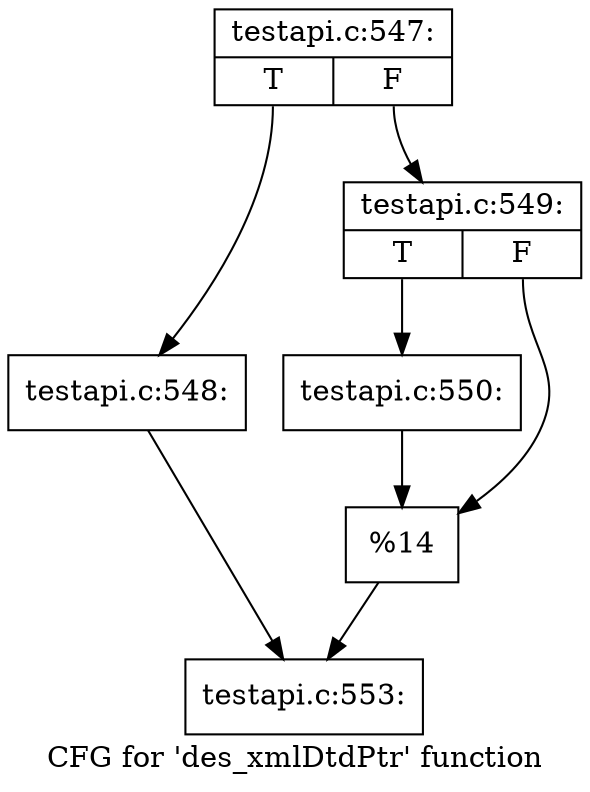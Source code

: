 digraph "CFG for 'des_xmlDtdPtr' function" {
	label="CFG for 'des_xmlDtdPtr' function";

	Node0x4442770 [shape=record,label="{testapi.c:547:|{<s0>T|<s1>F}}"];
	Node0x4442770:s0 -> Node0x4449140;
	Node0x4442770:s1 -> Node0x44491e0;
	Node0x4449140 [shape=record,label="{testapi.c:548:}"];
	Node0x4449140 -> Node0x4449190;
	Node0x44491e0 [shape=record,label="{testapi.c:549:|{<s0>T|<s1>F}}"];
	Node0x44491e0:s0 -> Node0x44495d0;
	Node0x44491e0:s1 -> Node0x4449620;
	Node0x44495d0 [shape=record,label="{testapi.c:550:}"];
	Node0x44495d0 -> Node0x4449620;
	Node0x4449620 [shape=record,label="{%14}"];
	Node0x4449620 -> Node0x4449190;
	Node0x4449190 [shape=record,label="{testapi.c:553:}"];
}
